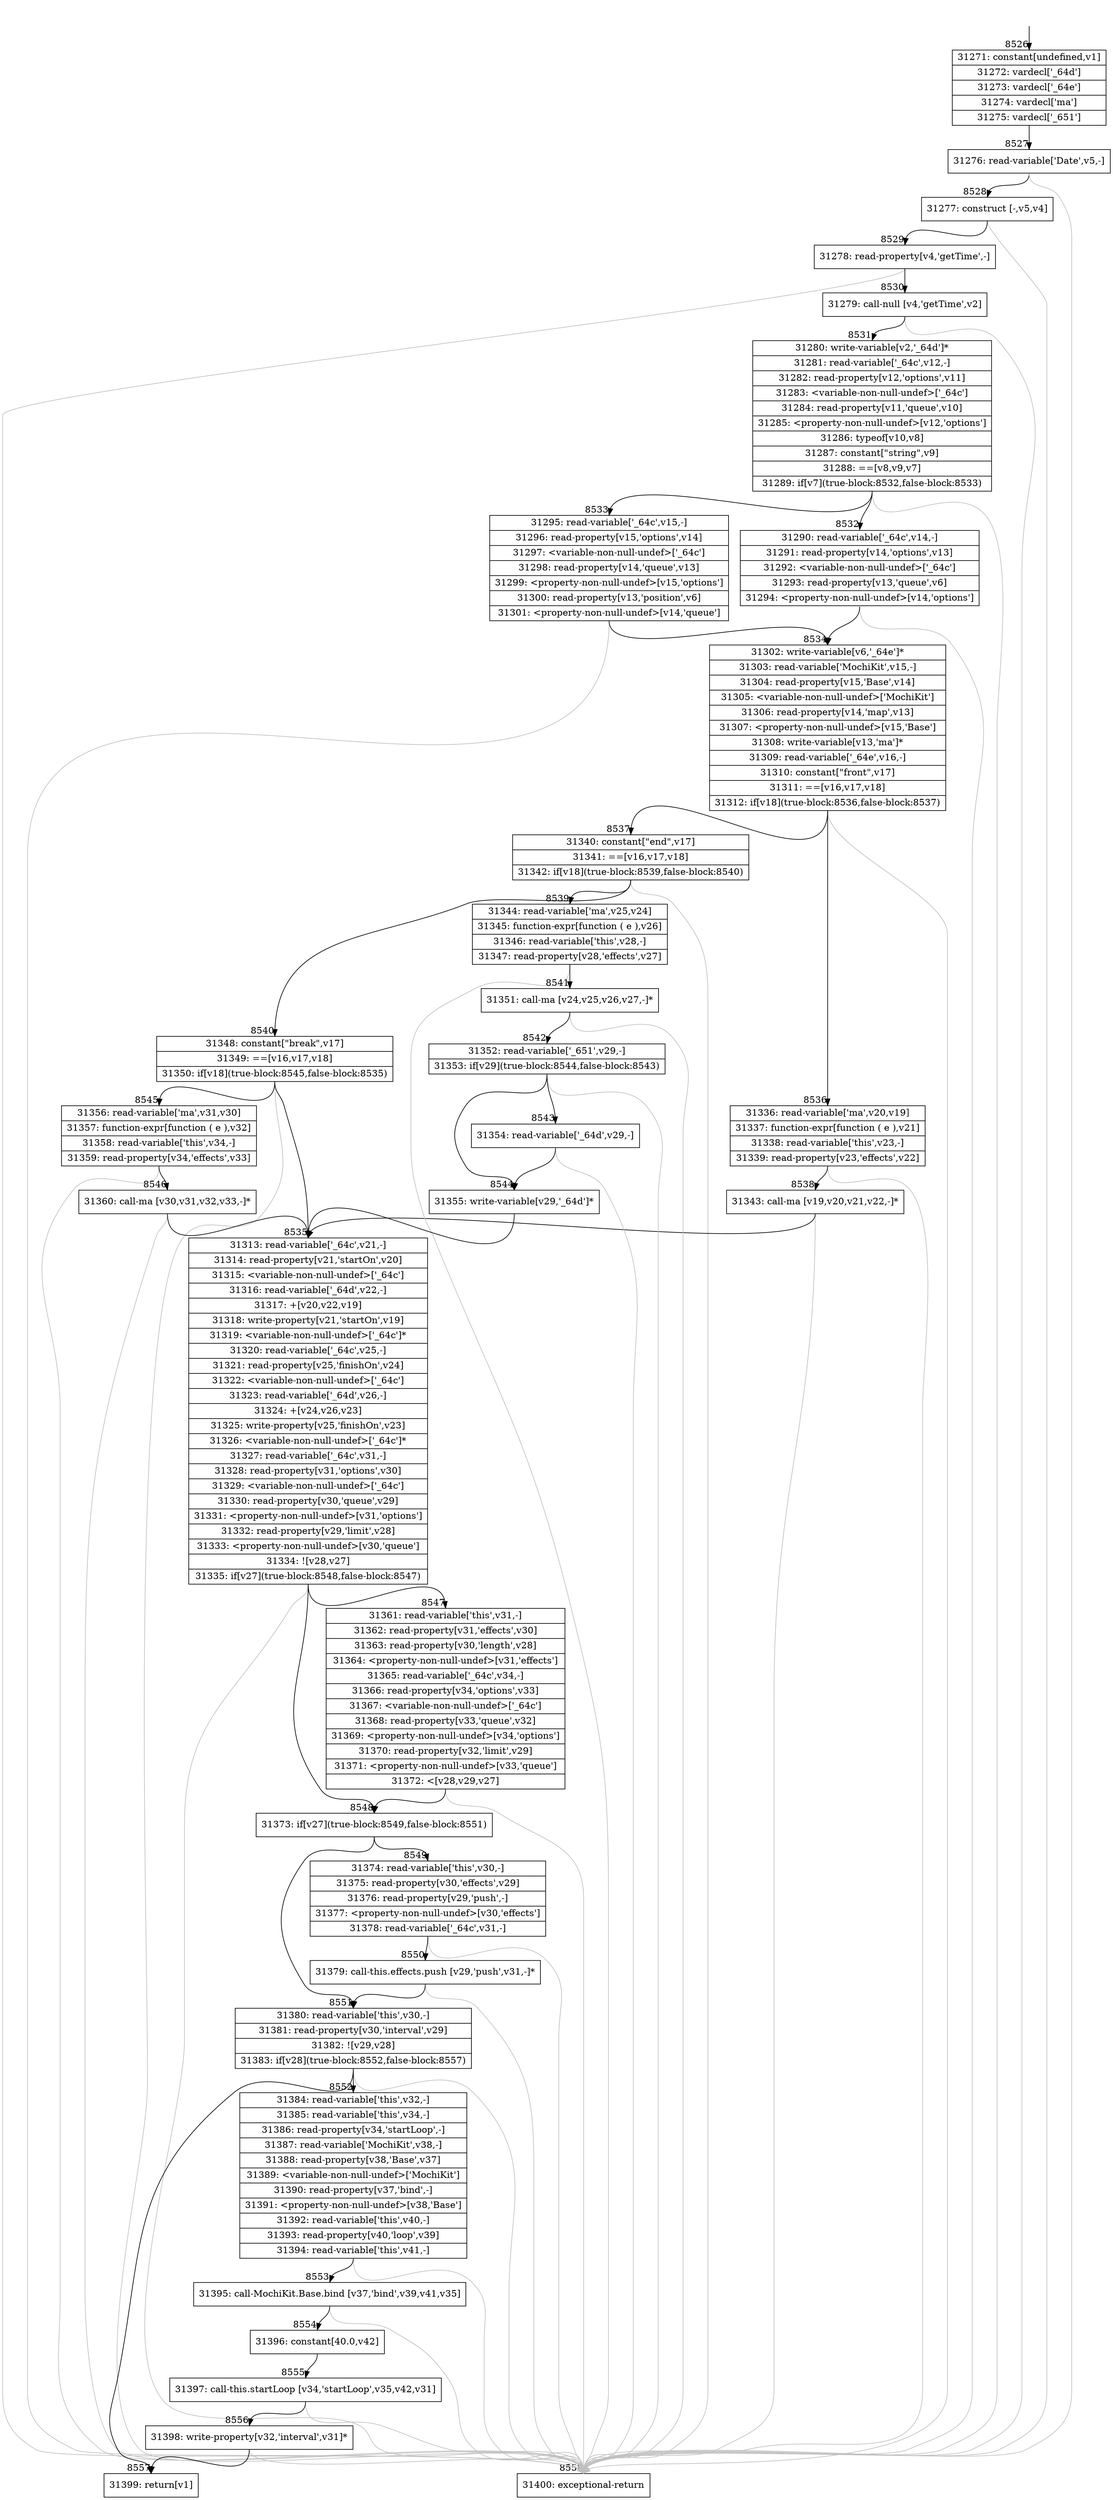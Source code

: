 digraph {
rankdir="TD"
BB_entry570[shape=none,label=""];
BB_entry570 -> BB8526 [tailport=s, headport=n, headlabel="    8526"]
BB8526 [shape=record label="{31271: constant[undefined,v1]|31272: vardecl['_64d']|31273: vardecl['_64e']|31274: vardecl['ma']|31275: vardecl['_651']}" ] 
BB8526 -> BB8527 [tailport=s, headport=n, headlabel="      8527"]
BB8527 [shape=record label="{31276: read-variable['Date',v5,-]}" ] 
BB8527 -> BB8528 [tailport=s, headport=n, headlabel="      8528"]
BB8527 -> BB8558 [tailport=s, headport=n, color=gray, headlabel="      8558"]
BB8528 [shape=record label="{31277: construct [-,v5,v4]}" ] 
BB8528 -> BB8529 [tailport=s, headport=n, headlabel="      8529"]
BB8528 -> BB8558 [tailport=s, headport=n, color=gray]
BB8529 [shape=record label="{31278: read-property[v4,'getTime',-]}" ] 
BB8529 -> BB8530 [tailport=s, headport=n, headlabel="      8530"]
BB8529 -> BB8558 [tailport=s, headport=n, color=gray]
BB8530 [shape=record label="{31279: call-null [v4,'getTime',v2]}" ] 
BB8530 -> BB8531 [tailport=s, headport=n, headlabel="      8531"]
BB8530 -> BB8558 [tailport=s, headport=n, color=gray]
BB8531 [shape=record label="{31280: write-variable[v2,'_64d']*|31281: read-variable['_64c',v12,-]|31282: read-property[v12,'options',v11]|31283: \<variable-non-null-undef\>['_64c']|31284: read-property[v11,'queue',v10]|31285: \<property-non-null-undef\>[v12,'options']|31286: typeof[v10,v8]|31287: constant[\"string\",v9]|31288: ==[v8,v9,v7]|31289: if[v7](true-block:8532,false-block:8533)}" ] 
BB8531 -> BB8532 [tailport=s, headport=n, headlabel="      8532"]
BB8531 -> BB8533 [tailport=s, headport=n, headlabel="      8533"]
BB8531 -> BB8558 [tailport=s, headport=n, color=gray]
BB8532 [shape=record label="{31290: read-variable['_64c',v14,-]|31291: read-property[v14,'options',v13]|31292: \<variable-non-null-undef\>['_64c']|31293: read-property[v13,'queue',v6]|31294: \<property-non-null-undef\>[v14,'options']}" ] 
BB8532 -> BB8534 [tailport=s, headport=n, headlabel="      8534"]
BB8532 -> BB8558 [tailport=s, headport=n, color=gray]
BB8533 [shape=record label="{31295: read-variable['_64c',v15,-]|31296: read-property[v15,'options',v14]|31297: \<variable-non-null-undef\>['_64c']|31298: read-property[v14,'queue',v13]|31299: \<property-non-null-undef\>[v15,'options']|31300: read-property[v13,'position',v6]|31301: \<property-non-null-undef\>[v14,'queue']}" ] 
BB8533 -> BB8534 [tailport=s, headport=n]
BB8533 -> BB8558 [tailport=s, headport=n, color=gray]
BB8534 [shape=record label="{31302: write-variable[v6,'_64e']*|31303: read-variable['MochiKit',v15,-]|31304: read-property[v15,'Base',v14]|31305: \<variable-non-null-undef\>['MochiKit']|31306: read-property[v14,'map',v13]|31307: \<property-non-null-undef\>[v15,'Base']|31308: write-variable[v13,'ma']*|31309: read-variable['_64e',v16,-]|31310: constant[\"front\",v17]|31311: ==[v16,v17,v18]|31312: if[v18](true-block:8536,false-block:8537)}" ] 
BB8534 -> BB8536 [tailport=s, headport=n, headlabel="      8536"]
BB8534 -> BB8537 [tailport=s, headport=n, headlabel="      8537"]
BB8534 -> BB8558 [tailport=s, headport=n, color=gray]
BB8535 [shape=record label="{31313: read-variable['_64c',v21,-]|31314: read-property[v21,'startOn',v20]|31315: \<variable-non-null-undef\>['_64c']|31316: read-variable['_64d',v22,-]|31317: +[v20,v22,v19]|31318: write-property[v21,'startOn',v19]|31319: \<variable-non-null-undef\>['_64c']*|31320: read-variable['_64c',v25,-]|31321: read-property[v25,'finishOn',v24]|31322: \<variable-non-null-undef\>['_64c']|31323: read-variable['_64d',v26,-]|31324: +[v24,v26,v23]|31325: write-property[v25,'finishOn',v23]|31326: \<variable-non-null-undef\>['_64c']*|31327: read-variable['_64c',v31,-]|31328: read-property[v31,'options',v30]|31329: \<variable-non-null-undef\>['_64c']|31330: read-property[v30,'queue',v29]|31331: \<property-non-null-undef\>[v31,'options']|31332: read-property[v29,'limit',v28]|31333: \<property-non-null-undef\>[v30,'queue']|31334: ![v28,v27]|31335: if[v27](true-block:8548,false-block:8547)}" ] 
BB8535 -> BB8548 [tailport=s, headport=n, headlabel="      8548"]
BB8535 -> BB8547 [tailport=s, headport=n, headlabel="      8547"]
BB8535 -> BB8558 [tailport=s, headport=n, color=gray]
BB8536 [shape=record label="{31336: read-variable['ma',v20,v19]|31337: function-expr[function ( e ),v21]|31338: read-variable['this',v23,-]|31339: read-property[v23,'effects',v22]}" ] 
BB8536 -> BB8538 [tailport=s, headport=n, headlabel="      8538"]
BB8536 -> BB8558 [tailport=s, headport=n, color=gray]
BB8537 [shape=record label="{31340: constant[\"end\",v17]|31341: ==[v16,v17,v18]|31342: if[v18](true-block:8539,false-block:8540)}" ] 
BB8537 -> BB8539 [tailport=s, headport=n, headlabel="      8539"]
BB8537 -> BB8540 [tailport=s, headport=n, headlabel="      8540"]
BB8537 -> BB8558 [tailport=s, headport=n, color=gray]
BB8538 [shape=record label="{31343: call-ma [v19,v20,v21,v22,-]*}" ] 
BB8538 -> BB8535 [tailport=s, headport=n, headlabel="      8535"]
BB8538 -> BB8558 [tailport=s, headport=n, color=gray]
BB8539 [shape=record label="{31344: read-variable['ma',v25,v24]|31345: function-expr[function ( e ),v26]|31346: read-variable['this',v28,-]|31347: read-property[v28,'effects',v27]}" ] 
BB8539 -> BB8541 [tailport=s, headport=n, headlabel="      8541"]
BB8539 -> BB8558 [tailport=s, headport=n, color=gray]
BB8540 [shape=record label="{31348: constant[\"break\",v17]|31349: ==[v16,v17,v18]|31350: if[v18](true-block:8545,false-block:8535)}" ] 
BB8540 -> BB8545 [tailport=s, headport=n, headlabel="      8545"]
BB8540 -> BB8535 [tailport=s, headport=n]
BB8540 -> BB8558 [tailport=s, headport=n, color=gray]
BB8541 [shape=record label="{31351: call-ma [v24,v25,v26,v27,-]*}" ] 
BB8541 -> BB8542 [tailport=s, headport=n, headlabel="      8542"]
BB8541 -> BB8558 [tailport=s, headport=n, color=gray]
BB8542 [shape=record label="{31352: read-variable['_651',v29,-]|31353: if[v29](true-block:8544,false-block:8543)}" ] 
BB8542 -> BB8544 [tailport=s, headport=n, headlabel="      8544"]
BB8542 -> BB8543 [tailport=s, headport=n, headlabel="      8543"]
BB8542 -> BB8558 [tailport=s, headport=n, color=gray]
BB8543 [shape=record label="{31354: read-variable['_64d',v29,-]}" ] 
BB8543 -> BB8544 [tailport=s, headport=n]
BB8543 -> BB8558 [tailport=s, headport=n, color=gray]
BB8544 [shape=record label="{31355: write-variable[v29,'_64d']*}" ] 
BB8544 -> BB8535 [tailport=s, headport=n]
BB8545 [shape=record label="{31356: read-variable['ma',v31,v30]|31357: function-expr[function ( e ),v32]|31358: read-variable['this',v34,-]|31359: read-property[v34,'effects',v33]}" ] 
BB8545 -> BB8546 [tailport=s, headport=n, headlabel="      8546"]
BB8545 -> BB8558 [tailport=s, headport=n, color=gray]
BB8546 [shape=record label="{31360: call-ma [v30,v31,v32,v33,-]*}" ] 
BB8546 -> BB8535 [tailport=s, headport=n]
BB8546 -> BB8558 [tailport=s, headport=n, color=gray]
BB8547 [shape=record label="{31361: read-variable['this',v31,-]|31362: read-property[v31,'effects',v30]|31363: read-property[v30,'length',v28]|31364: \<property-non-null-undef\>[v31,'effects']|31365: read-variable['_64c',v34,-]|31366: read-property[v34,'options',v33]|31367: \<variable-non-null-undef\>['_64c']|31368: read-property[v33,'queue',v32]|31369: \<property-non-null-undef\>[v34,'options']|31370: read-property[v32,'limit',v29]|31371: \<property-non-null-undef\>[v33,'queue']|31372: \<[v28,v29,v27]}" ] 
BB8547 -> BB8548 [tailport=s, headport=n]
BB8547 -> BB8558 [tailport=s, headport=n, color=gray]
BB8548 [shape=record label="{31373: if[v27](true-block:8549,false-block:8551)}" ] 
BB8548 -> BB8549 [tailport=s, headport=n, headlabel="      8549"]
BB8548 -> BB8551 [tailport=s, headport=n, headlabel="      8551"]
BB8549 [shape=record label="{31374: read-variable['this',v30,-]|31375: read-property[v30,'effects',v29]|31376: read-property[v29,'push',-]|31377: \<property-non-null-undef\>[v30,'effects']|31378: read-variable['_64c',v31,-]}" ] 
BB8549 -> BB8550 [tailport=s, headport=n, headlabel="      8550"]
BB8549 -> BB8558 [tailport=s, headport=n, color=gray]
BB8550 [shape=record label="{31379: call-this.effects.push [v29,'push',v31,-]*}" ] 
BB8550 -> BB8551 [tailport=s, headport=n]
BB8550 -> BB8558 [tailport=s, headport=n, color=gray]
BB8551 [shape=record label="{31380: read-variable['this',v30,-]|31381: read-property[v30,'interval',v29]|31382: ![v29,v28]|31383: if[v28](true-block:8552,false-block:8557)}" ] 
BB8551 -> BB8552 [tailport=s, headport=n, headlabel="      8552"]
BB8551 -> BB8557 [tailport=s, headport=n, headlabel="      8557"]
BB8551 -> BB8558 [tailport=s, headport=n, color=gray]
BB8552 [shape=record label="{31384: read-variable['this',v32,-]|31385: read-variable['this',v34,-]|31386: read-property[v34,'startLoop',-]|31387: read-variable['MochiKit',v38,-]|31388: read-property[v38,'Base',v37]|31389: \<variable-non-null-undef\>['MochiKit']|31390: read-property[v37,'bind',-]|31391: \<property-non-null-undef\>[v38,'Base']|31392: read-variable['this',v40,-]|31393: read-property[v40,'loop',v39]|31394: read-variable['this',v41,-]}" ] 
BB8552 -> BB8553 [tailport=s, headport=n, headlabel="      8553"]
BB8552 -> BB8558 [tailport=s, headport=n, color=gray]
BB8553 [shape=record label="{31395: call-MochiKit.Base.bind [v37,'bind',v39,v41,v35]}" ] 
BB8553 -> BB8554 [tailport=s, headport=n, headlabel="      8554"]
BB8553 -> BB8558 [tailport=s, headport=n, color=gray]
BB8554 [shape=record label="{31396: constant[40.0,v42]}" ] 
BB8554 -> BB8555 [tailport=s, headport=n, headlabel="      8555"]
BB8555 [shape=record label="{31397: call-this.startLoop [v34,'startLoop',v35,v42,v31]}" ] 
BB8555 -> BB8556 [tailport=s, headport=n, headlabel="      8556"]
BB8555 -> BB8558 [tailport=s, headport=n, color=gray]
BB8556 [shape=record label="{31398: write-property[v32,'interval',v31]*}" ] 
BB8556 -> BB8557 [tailport=s, headport=n]
BB8556 -> BB8558 [tailport=s, headport=n, color=gray]
BB8557 [shape=record label="{31399: return[v1]}" ] 
BB8558 [shape=record label="{31400: exceptional-return}" ] 
//#$~ 6141
}
